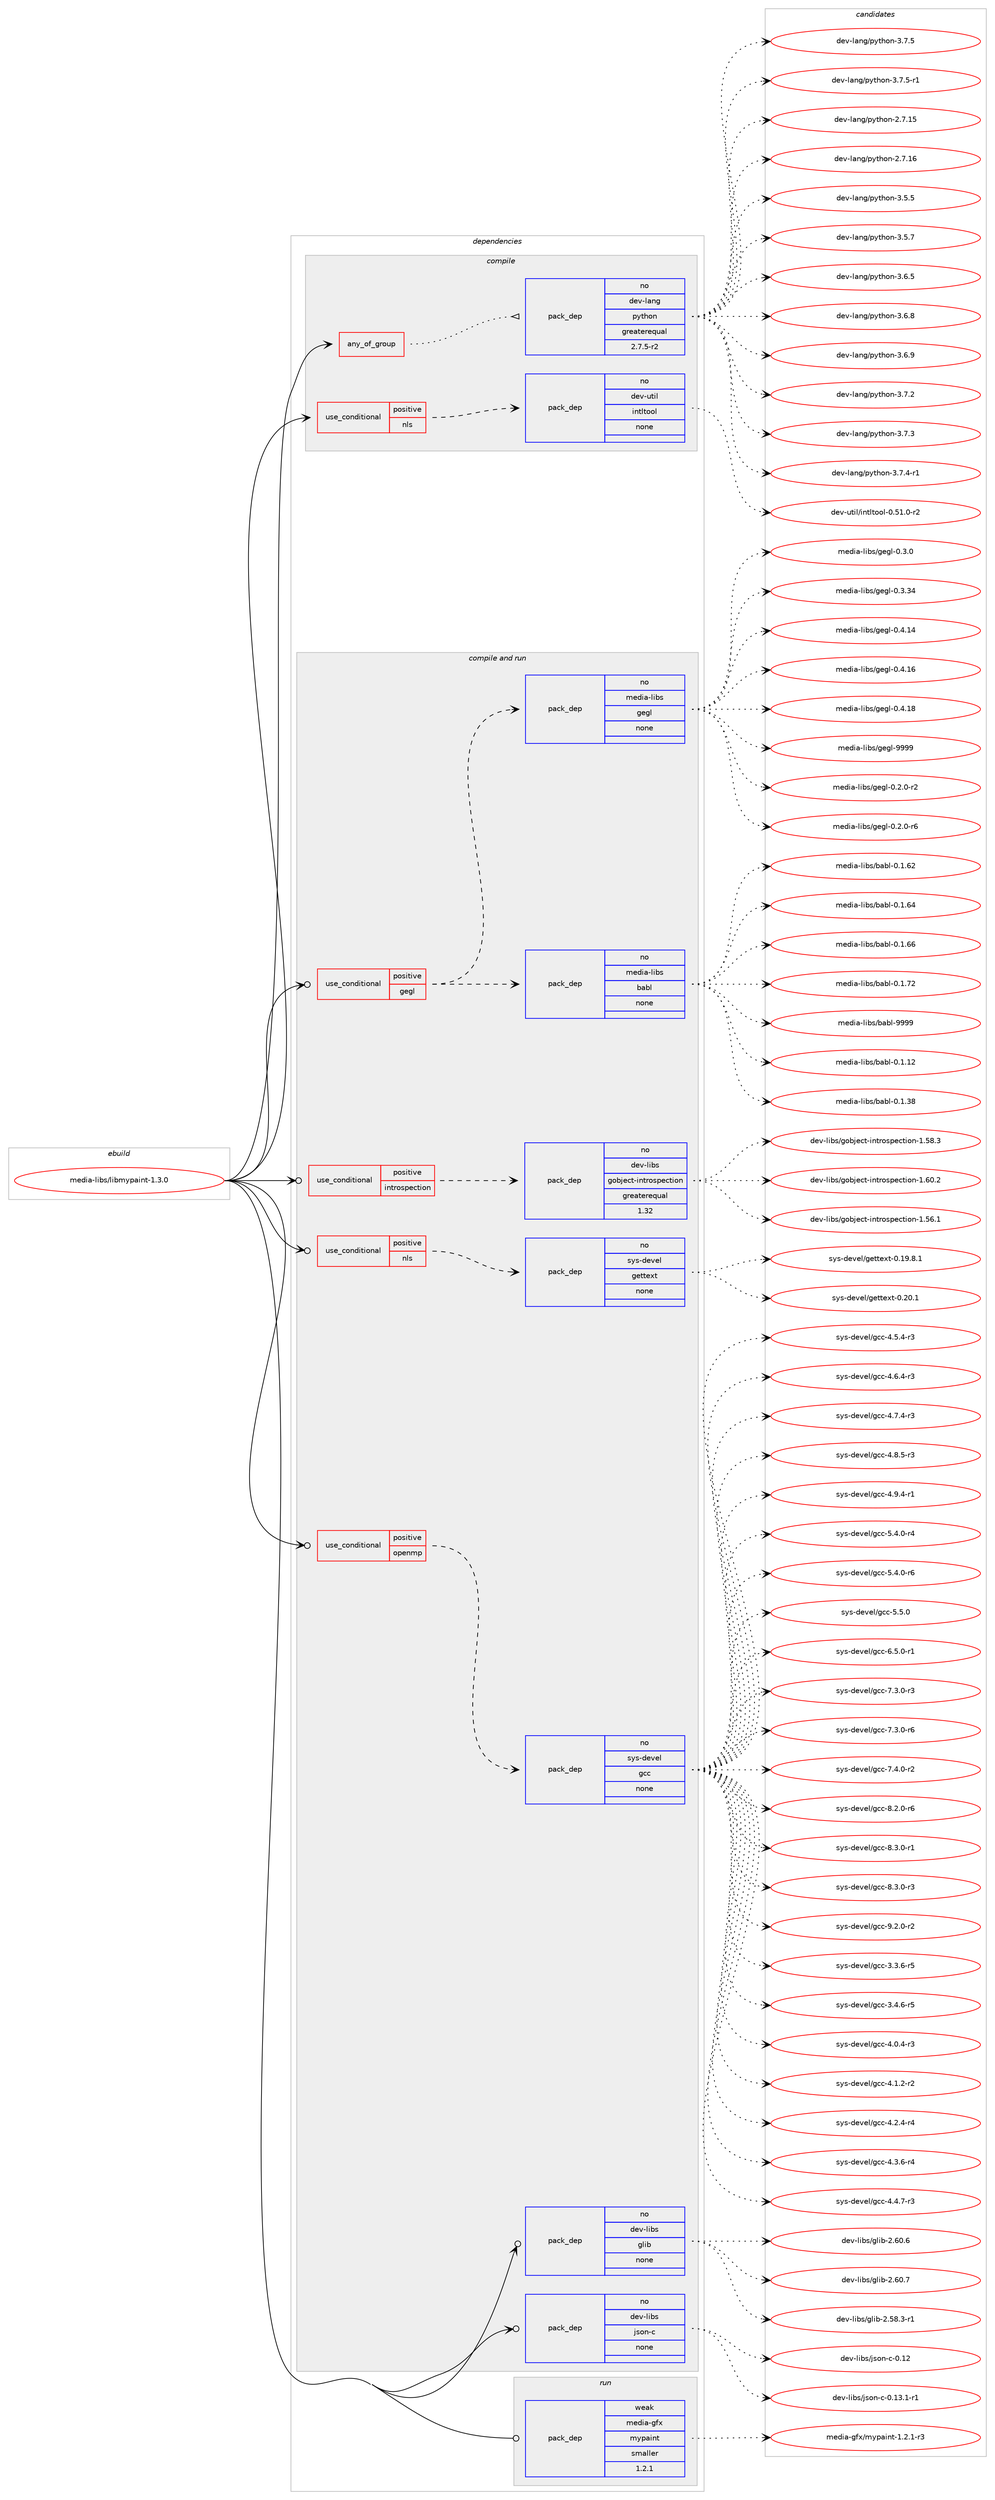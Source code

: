 digraph prolog {

# *************
# Graph options
# *************

newrank=true;
concentrate=true;
compound=true;
graph [rankdir=LR,fontname=Helvetica,fontsize=10,ranksep=1.5];#, ranksep=2.5, nodesep=0.2];
edge  [arrowhead=vee];
node  [fontname=Helvetica,fontsize=10];

# **********
# The ebuild
# **********

subgraph cluster_leftcol {
color=gray;
rank=same;
label=<<i>ebuild</i>>;
id [label="media-libs/libmypaint-1.3.0", color=red, width=4, href="../media-libs/libmypaint-1.3.0.svg"];
}

# ****************
# The dependencies
# ****************

subgraph cluster_midcol {
color=gray;
label=<<i>dependencies</i>>;
subgraph cluster_compile {
fillcolor="#eeeeee";
style=filled;
label=<<i>compile</i>>;
subgraph any13290 {
dependency787933 [label=<<TABLE BORDER="0" CELLBORDER="1" CELLSPACING="0" CELLPADDING="4"><TR><TD CELLPADDING="10">any_of_group</TD></TR></TABLE>>, shape=none, color=red];subgraph pack582587 {
dependency787934 [label=<<TABLE BORDER="0" CELLBORDER="1" CELLSPACING="0" CELLPADDING="4" WIDTH="220"><TR><TD ROWSPAN="6" CELLPADDING="30">pack_dep</TD></TR><TR><TD WIDTH="110">no</TD></TR><TR><TD>dev-lang</TD></TR><TR><TD>python</TD></TR><TR><TD>greaterequal</TD></TR><TR><TD>2.7.5-r2</TD></TR></TABLE>>, shape=none, color=blue];
}
dependency787933:e -> dependency787934:w [weight=20,style="dotted",arrowhead="oinv"];
}
id:e -> dependency787933:w [weight=20,style="solid",arrowhead="vee"];
subgraph cond191623 {
dependency787935 [label=<<TABLE BORDER="0" CELLBORDER="1" CELLSPACING="0" CELLPADDING="4"><TR><TD ROWSPAN="3" CELLPADDING="10">use_conditional</TD></TR><TR><TD>positive</TD></TR><TR><TD>nls</TD></TR></TABLE>>, shape=none, color=red];
subgraph pack582588 {
dependency787936 [label=<<TABLE BORDER="0" CELLBORDER="1" CELLSPACING="0" CELLPADDING="4" WIDTH="220"><TR><TD ROWSPAN="6" CELLPADDING="30">pack_dep</TD></TR><TR><TD WIDTH="110">no</TD></TR><TR><TD>dev-util</TD></TR><TR><TD>intltool</TD></TR><TR><TD>none</TD></TR><TR><TD></TD></TR></TABLE>>, shape=none, color=blue];
}
dependency787935:e -> dependency787936:w [weight=20,style="dashed",arrowhead="vee"];
}
id:e -> dependency787935:w [weight=20,style="solid",arrowhead="vee"];
}
subgraph cluster_compileandrun {
fillcolor="#eeeeee";
style=filled;
label=<<i>compile and run</i>>;
subgraph cond191624 {
dependency787937 [label=<<TABLE BORDER="0" CELLBORDER="1" CELLSPACING="0" CELLPADDING="4"><TR><TD ROWSPAN="3" CELLPADDING="10">use_conditional</TD></TR><TR><TD>positive</TD></TR><TR><TD>gegl</TD></TR></TABLE>>, shape=none, color=red];
subgraph pack582589 {
dependency787938 [label=<<TABLE BORDER="0" CELLBORDER="1" CELLSPACING="0" CELLPADDING="4" WIDTH="220"><TR><TD ROWSPAN="6" CELLPADDING="30">pack_dep</TD></TR><TR><TD WIDTH="110">no</TD></TR><TR><TD>media-libs</TD></TR><TR><TD>babl</TD></TR><TR><TD>none</TD></TR><TR><TD></TD></TR></TABLE>>, shape=none, color=blue];
}
dependency787937:e -> dependency787938:w [weight=20,style="dashed",arrowhead="vee"];
subgraph pack582590 {
dependency787939 [label=<<TABLE BORDER="0" CELLBORDER="1" CELLSPACING="0" CELLPADDING="4" WIDTH="220"><TR><TD ROWSPAN="6" CELLPADDING="30">pack_dep</TD></TR><TR><TD WIDTH="110">no</TD></TR><TR><TD>media-libs</TD></TR><TR><TD>gegl</TD></TR><TR><TD>none</TD></TR><TR><TD></TD></TR></TABLE>>, shape=none, color=blue];
}
dependency787937:e -> dependency787939:w [weight=20,style="dashed",arrowhead="vee"];
}
id:e -> dependency787937:w [weight=20,style="solid",arrowhead="odotvee"];
subgraph cond191625 {
dependency787940 [label=<<TABLE BORDER="0" CELLBORDER="1" CELLSPACING="0" CELLPADDING="4"><TR><TD ROWSPAN="3" CELLPADDING="10">use_conditional</TD></TR><TR><TD>positive</TD></TR><TR><TD>introspection</TD></TR></TABLE>>, shape=none, color=red];
subgraph pack582591 {
dependency787941 [label=<<TABLE BORDER="0" CELLBORDER="1" CELLSPACING="0" CELLPADDING="4" WIDTH="220"><TR><TD ROWSPAN="6" CELLPADDING="30">pack_dep</TD></TR><TR><TD WIDTH="110">no</TD></TR><TR><TD>dev-libs</TD></TR><TR><TD>gobject-introspection</TD></TR><TR><TD>greaterequal</TD></TR><TR><TD>1.32</TD></TR></TABLE>>, shape=none, color=blue];
}
dependency787940:e -> dependency787941:w [weight=20,style="dashed",arrowhead="vee"];
}
id:e -> dependency787940:w [weight=20,style="solid",arrowhead="odotvee"];
subgraph cond191626 {
dependency787942 [label=<<TABLE BORDER="0" CELLBORDER="1" CELLSPACING="0" CELLPADDING="4"><TR><TD ROWSPAN="3" CELLPADDING="10">use_conditional</TD></TR><TR><TD>positive</TD></TR><TR><TD>nls</TD></TR></TABLE>>, shape=none, color=red];
subgraph pack582592 {
dependency787943 [label=<<TABLE BORDER="0" CELLBORDER="1" CELLSPACING="0" CELLPADDING="4" WIDTH="220"><TR><TD ROWSPAN="6" CELLPADDING="30">pack_dep</TD></TR><TR><TD WIDTH="110">no</TD></TR><TR><TD>sys-devel</TD></TR><TR><TD>gettext</TD></TR><TR><TD>none</TD></TR><TR><TD></TD></TR></TABLE>>, shape=none, color=blue];
}
dependency787942:e -> dependency787943:w [weight=20,style="dashed",arrowhead="vee"];
}
id:e -> dependency787942:w [weight=20,style="solid",arrowhead="odotvee"];
subgraph cond191627 {
dependency787944 [label=<<TABLE BORDER="0" CELLBORDER="1" CELLSPACING="0" CELLPADDING="4"><TR><TD ROWSPAN="3" CELLPADDING="10">use_conditional</TD></TR><TR><TD>positive</TD></TR><TR><TD>openmp</TD></TR></TABLE>>, shape=none, color=red];
subgraph pack582593 {
dependency787945 [label=<<TABLE BORDER="0" CELLBORDER="1" CELLSPACING="0" CELLPADDING="4" WIDTH="220"><TR><TD ROWSPAN="6" CELLPADDING="30">pack_dep</TD></TR><TR><TD WIDTH="110">no</TD></TR><TR><TD>sys-devel</TD></TR><TR><TD>gcc</TD></TR><TR><TD>none</TD></TR><TR><TD></TD></TR></TABLE>>, shape=none, color=blue];
}
dependency787944:e -> dependency787945:w [weight=20,style="dashed",arrowhead="vee"];
}
id:e -> dependency787944:w [weight=20,style="solid",arrowhead="odotvee"];
subgraph pack582594 {
dependency787946 [label=<<TABLE BORDER="0" CELLBORDER="1" CELLSPACING="0" CELLPADDING="4" WIDTH="220"><TR><TD ROWSPAN="6" CELLPADDING="30">pack_dep</TD></TR><TR><TD WIDTH="110">no</TD></TR><TR><TD>dev-libs</TD></TR><TR><TD>glib</TD></TR><TR><TD>none</TD></TR><TR><TD></TD></TR></TABLE>>, shape=none, color=blue];
}
id:e -> dependency787946:w [weight=20,style="solid",arrowhead="odotvee"];
subgraph pack582595 {
dependency787947 [label=<<TABLE BORDER="0" CELLBORDER="1" CELLSPACING="0" CELLPADDING="4" WIDTH="220"><TR><TD ROWSPAN="6" CELLPADDING="30">pack_dep</TD></TR><TR><TD WIDTH="110">no</TD></TR><TR><TD>dev-libs</TD></TR><TR><TD>json-c</TD></TR><TR><TD>none</TD></TR><TR><TD></TD></TR></TABLE>>, shape=none, color=blue];
}
id:e -> dependency787947:w [weight=20,style="solid",arrowhead="odotvee"];
}
subgraph cluster_run {
fillcolor="#eeeeee";
style=filled;
label=<<i>run</i>>;
subgraph pack582596 {
dependency787948 [label=<<TABLE BORDER="0" CELLBORDER="1" CELLSPACING="0" CELLPADDING="4" WIDTH="220"><TR><TD ROWSPAN="6" CELLPADDING="30">pack_dep</TD></TR><TR><TD WIDTH="110">weak</TD></TR><TR><TD>media-gfx</TD></TR><TR><TD>mypaint</TD></TR><TR><TD>smaller</TD></TR><TR><TD>1.2.1</TD></TR></TABLE>>, shape=none, color=blue];
}
id:e -> dependency787948:w [weight=20,style="solid",arrowhead="odot"];
}
}

# **************
# The candidates
# **************

subgraph cluster_choices {
rank=same;
color=gray;
label=<<i>candidates</i>>;

subgraph choice582587 {
color=black;
nodesep=1;
choice10010111845108971101034711212111610411111045504655464953 [label="dev-lang/python-2.7.15", color=red, width=4,href="../dev-lang/python-2.7.15.svg"];
choice10010111845108971101034711212111610411111045504655464954 [label="dev-lang/python-2.7.16", color=red, width=4,href="../dev-lang/python-2.7.16.svg"];
choice100101118451089711010347112121116104111110455146534653 [label="dev-lang/python-3.5.5", color=red, width=4,href="../dev-lang/python-3.5.5.svg"];
choice100101118451089711010347112121116104111110455146534655 [label="dev-lang/python-3.5.7", color=red, width=4,href="../dev-lang/python-3.5.7.svg"];
choice100101118451089711010347112121116104111110455146544653 [label="dev-lang/python-3.6.5", color=red, width=4,href="../dev-lang/python-3.6.5.svg"];
choice100101118451089711010347112121116104111110455146544656 [label="dev-lang/python-3.6.8", color=red, width=4,href="../dev-lang/python-3.6.8.svg"];
choice100101118451089711010347112121116104111110455146544657 [label="dev-lang/python-3.6.9", color=red, width=4,href="../dev-lang/python-3.6.9.svg"];
choice100101118451089711010347112121116104111110455146554650 [label="dev-lang/python-3.7.2", color=red, width=4,href="../dev-lang/python-3.7.2.svg"];
choice100101118451089711010347112121116104111110455146554651 [label="dev-lang/python-3.7.3", color=red, width=4,href="../dev-lang/python-3.7.3.svg"];
choice1001011184510897110103471121211161041111104551465546524511449 [label="dev-lang/python-3.7.4-r1", color=red, width=4,href="../dev-lang/python-3.7.4-r1.svg"];
choice100101118451089711010347112121116104111110455146554653 [label="dev-lang/python-3.7.5", color=red, width=4,href="../dev-lang/python-3.7.5.svg"];
choice1001011184510897110103471121211161041111104551465546534511449 [label="dev-lang/python-3.7.5-r1", color=red, width=4,href="../dev-lang/python-3.7.5-r1.svg"];
dependency787934:e -> choice10010111845108971101034711212111610411111045504655464953:w [style=dotted,weight="100"];
dependency787934:e -> choice10010111845108971101034711212111610411111045504655464954:w [style=dotted,weight="100"];
dependency787934:e -> choice100101118451089711010347112121116104111110455146534653:w [style=dotted,weight="100"];
dependency787934:e -> choice100101118451089711010347112121116104111110455146534655:w [style=dotted,weight="100"];
dependency787934:e -> choice100101118451089711010347112121116104111110455146544653:w [style=dotted,weight="100"];
dependency787934:e -> choice100101118451089711010347112121116104111110455146544656:w [style=dotted,weight="100"];
dependency787934:e -> choice100101118451089711010347112121116104111110455146544657:w [style=dotted,weight="100"];
dependency787934:e -> choice100101118451089711010347112121116104111110455146554650:w [style=dotted,weight="100"];
dependency787934:e -> choice100101118451089711010347112121116104111110455146554651:w [style=dotted,weight="100"];
dependency787934:e -> choice1001011184510897110103471121211161041111104551465546524511449:w [style=dotted,weight="100"];
dependency787934:e -> choice100101118451089711010347112121116104111110455146554653:w [style=dotted,weight="100"];
dependency787934:e -> choice1001011184510897110103471121211161041111104551465546534511449:w [style=dotted,weight="100"];
}
subgraph choice582588 {
color=black;
nodesep=1;
choice1001011184511711610510847105110116108116111111108454846534946484511450 [label="dev-util/intltool-0.51.0-r2", color=red, width=4,href="../dev-util/intltool-0.51.0-r2.svg"];
dependency787936:e -> choice1001011184511711610510847105110116108116111111108454846534946484511450:w [style=dotted,weight="100"];
}
subgraph choice582589 {
color=black;
nodesep=1;
choice1091011001059745108105981154798979810845484649464950 [label="media-libs/babl-0.1.12", color=red, width=4,href="../media-libs/babl-0.1.12.svg"];
choice1091011001059745108105981154798979810845484649465156 [label="media-libs/babl-0.1.38", color=red, width=4,href="../media-libs/babl-0.1.38.svg"];
choice1091011001059745108105981154798979810845484649465450 [label="media-libs/babl-0.1.62", color=red, width=4,href="../media-libs/babl-0.1.62.svg"];
choice1091011001059745108105981154798979810845484649465452 [label="media-libs/babl-0.1.64", color=red, width=4,href="../media-libs/babl-0.1.64.svg"];
choice1091011001059745108105981154798979810845484649465454 [label="media-libs/babl-0.1.66", color=red, width=4,href="../media-libs/babl-0.1.66.svg"];
choice1091011001059745108105981154798979810845484649465550 [label="media-libs/babl-0.1.72", color=red, width=4,href="../media-libs/babl-0.1.72.svg"];
choice109101100105974510810598115479897981084557575757 [label="media-libs/babl-9999", color=red, width=4,href="../media-libs/babl-9999.svg"];
dependency787938:e -> choice1091011001059745108105981154798979810845484649464950:w [style=dotted,weight="100"];
dependency787938:e -> choice1091011001059745108105981154798979810845484649465156:w [style=dotted,weight="100"];
dependency787938:e -> choice1091011001059745108105981154798979810845484649465450:w [style=dotted,weight="100"];
dependency787938:e -> choice1091011001059745108105981154798979810845484649465452:w [style=dotted,weight="100"];
dependency787938:e -> choice1091011001059745108105981154798979810845484649465454:w [style=dotted,weight="100"];
dependency787938:e -> choice1091011001059745108105981154798979810845484649465550:w [style=dotted,weight="100"];
dependency787938:e -> choice109101100105974510810598115479897981084557575757:w [style=dotted,weight="100"];
}
subgraph choice582590 {
color=black;
nodesep=1;
choice109101100105974510810598115471031011031084548465046484511450 [label="media-libs/gegl-0.2.0-r2", color=red, width=4,href="../media-libs/gegl-0.2.0-r2.svg"];
choice109101100105974510810598115471031011031084548465046484511454 [label="media-libs/gegl-0.2.0-r6", color=red, width=4,href="../media-libs/gegl-0.2.0-r6.svg"];
choice10910110010597451081059811547103101103108454846514648 [label="media-libs/gegl-0.3.0", color=red, width=4,href="../media-libs/gegl-0.3.0.svg"];
choice1091011001059745108105981154710310110310845484651465152 [label="media-libs/gegl-0.3.34", color=red, width=4,href="../media-libs/gegl-0.3.34.svg"];
choice1091011001059745108105981154710310110310845484652464952 [label="media-libs/gegl-0.4.14", color=red, width=4,href="../media-libs/gegl-0.4.14.svg"];
choice1091011001059745108105981154710310110310845484652464954 [label="media-libs/gegl-0.4.16", color=red, width=4,href="../media-libs/gegl-0.4.16.svg"];
choice1091011001059745108105981154710310110310845484652464956 [label="media-libs/gegl-0.4.18", color=red, width=4,href="../media-libs/gegl-0.4.18.svg"];
choice109101100105974510810598115471031011031084557575757 [label="media-libs/gegl-9999", color=red, width=4,href="../media-libs/gegl-9999.svg"];
dependency787939:e -> choice109101100105974510810598115471031011031084548465046484511450:w [style=dotted,weight="100"];
dependency787939:e -> choice109101100105974510810598115471031011031084548465046484511454:w [style=dotted,weight="100"];
dependency787939:e -> choice10910110010597451081059811547103101103108454846514648:w [style=dotted,weight="100"];
dependency787939:e -> choice1091011001059745108105981154710310110310845484651465152:w [style=dotted,weight="100"];
dependency787939:e -> choice1091011001059745108105981154710310110310845484652464952:w [style=dotted,weight="100"];
dependency787939:e -> choice1091011001059745108105981154710310110310845484652464954:w [style=dotted,weight="100"];
dependency787939:e -> choice1091011001059745108105981154710310110310845484652464956:w [style=dotted,weight="100"];
dependency787939:e -> choice109101100105974510810598115471031011031084557575757:w [style=dotted,weight="100"];
}
subgraph choice582591 {
color=black;
nodesep=1;
choice1001011184510810598115471031119810610199116451051101161141111151121019911610511111045494653544649 [label="dev-libs/gobject-introspection-1.56.1", color=red, width=4,href="../dev-libs/gobject-introspection-1.56.1.svg"];
choice1001011184510810598115471031119810610199116451051101161141111151121019911610511111045494653564651 [label="dev-libs/gobject-introspection-1.58.3", color=red, width=4,href="../dev-libs/gobject-introspection-1.58.3.svg"];
choice1001011184510810598115471031119810610199116451051101161141111151121019911610511111045494654484650 [label="dev-libs/gobject-introspection-1.60.2", color=red, width=4,href="../dev-libs/gobject-introspection-1.60.2.svg"];
dependency787941:e -> choice1001011184510810598115471031119810610199116451051101161141111151121019911610511111045494653544649:w [style=dotted,weight="100"];
dependency787941:e -> choice1001011184510810598115471031119810610199116451051101161141111151121019911610511111045494653564651:w [style=dotted,weight="100"];
dependency787941:e -> choice1001011184510810598115471031119810610199116451051101161141111151121019911610511111045494654484650:w [style=dotted,weight="100"];
}
subgraph choice582592 {
color=black;
nodesep=1;
choice1151211154510010111810110847103101116116101120116454846495746564649 [label="sys-devel/gettext-0.19.8.1", color=red, width=4,href="../sys-devel/gettext-0.19.8.1.svg"];
choice115121115451001011181011084710310111611610112011645484650484649 [label="sys-devel/gettext-0.20.1", color=red, width=4,href="../sys-devel/gettext-0.20.1.svg"];
dependency787943:e -> choice1151211154510010111810110847103101116116101120116454846495746564649:w [style=dotted,weight="100"];
dependency787943:e -> choice115121115451001011181011084710310111611610112011645484650484649:w [style=dotted,weight="100"];
}
subgraph choice582593 {
color=black;
nodesep=1;
choice115121115451001011181011084710399994551465146544511453 [label="sys-devel/gcc-3.3.6-r5", color=red, width=4,href="../sys-devel/gcc-3.3.6-r5.svg"];
choice115121115451001011181011084710399994551465246544511453 [label="sys-devel/gcc-3.4.6-r5", color=red, width=4,href="../sys-devel/gcc-3.4.6-r5.svg"];
choice115121115451001011181011084710399994552464846524511451 [label="sys-devel/gcc-4.0.4-r3", color=red, width=4,href="../sys-devel/gcc-4.0.4-r3.svg"];
choice115121115451001011181011084710399994552464946504511450 [label="sys-devel/gcc-4.1.2-r2", color=red, width=4,href="../sys-devel/gcc-4.1.2-r2.svg"];
choice115121115451001011181011084710399994552465046524511452 [label="sys-devel/gcc-4.2.4-r4", color=red, width=4,href="../sys-devel/gcc-4.2.4-r4.svg"];
choice115121115451001011181011084710399994552465146544511452 [label="sys-devel/gcc-4.3.6-r4", color=red, width=4,href="../sys-devel/gcc-4.3.6-r4.svg"];
choice115121115451001011181011084710399994552465246554511451 [label="sys-devel/gcc-4.4.7-r3", color=red, width=4,href="../sys-devel/gcc-4.4.7-r3.svg"];
choice115121115451001011181011084710399994552465346524511451 [label="sys-devel/gcc-4.5.4-r3", color=red, width=4,href="../sys-devel/gcc-4.5.4-r3.svg"];
choice115121115451001011181011084710399994552465446524511451 [label="sys-devel/gcc-4.6.4-r3", color=red, width=4,href="../sys-devel/gcc-4.6.4-r3.svg"];
choice115121115451001011181011084710399994552465546524511451 [label="sys-devel/gcc-4.7.4-r3", color=red, width=4,href="../sys-devel/gcc-4.7.4-r3.svg"];
choice115121115451001011181011084710399994552465646534511451 [label="sys-devel/gcc-4.8.5-r3", color=red, width=4,href="../sys-devel/gcc-4.8.5-r3.svg"];
choice115121115451001011181011084710399994552465746524511449 [label="sys-devel/gcc-4.9.4-r1", color=red, width=4,href="../sys-devel/gcc-4.9.4-r1.svg"];
choice115121115451001011181011084710399994553465246484511452 [label="sys-devel/gcc-5.4.0-r4", color=red, width=4,href="../sys-devel/gcc-5.4.0-r4.svg"];
choice115121115451001011181011084710399994553465246484511454 [label="sys-devel/gcc-5.4.0-r6", color=red, width=4,href="../sys-devel/gcc-5.4.0-r6.svg"];
choice11512111545100101118101108471039999455346534648 [label="sys-devel/gcc-5.5.0", color=red, width=4,href="../sys-devel/gcc-5.5.0.svg"];
choice115121115451001011181011084710399994554465346484511449 [label="sys-devel/gcc-6.5.0-r1", color=red, width=4,href="../sys-devel/gcc-6.5.0-r1.svg"];
choice115121115451001011181011084710399994555465146484511451 [label="sys-devel/gcc-7.3.0-r3", color=red, width=4,href="../sys-devel/gcc-7.3.0-r3.svg"];
choice115121115451001011181011084710399994555465146484511454 [label="sys-devel/gcc-7.3.0-r6", color=red, width=4,href="../sys-devel/gcc-7.3.0-r6.svg"];
choice115121115451001011181011084710399994555465246484511450 [label="sys-devel/gcc-7.4.0-r2", color=red, width=4,href="../sys-devel/gcc-7.4.0-r2.svg"];
choice115121115451001011181011084710399994556465046484511454 [label="sys-devel/gcc-8.2.0-r6", color=red, width=4,href="../sys-devel/gcc-8.2.0-r6.svg"];
choice115121115451001011181011084710399994556465146484511449 [label="sys-devel/gcc-8.3.0-r1", color=red, width=4,href="../sys-devel/gcc-8.3.0-r1.svg"];
choice115121115451001011181011084710399994556465146484511451 [label="sys-devel/gcc-8.3.0-r3", color=red, width=4,href="../sys-devel/gcc-8.3.0-r3.svg"];
choice115121115451001011181011084710399994557465046484511450 [label="sys-devel/gcc-9.2.0-r2", color=red, width=4,href="../sys-devel/gcc-9.2.0-r2.svg"];
dependency787945:e -> choice115121115451001011181011084710399994551465146544511453:w [style=dotted,weight="100"];
dependency787945:e -> choice115121115451001011181011084710399994551465246544511453:w [style=dotted,weight="100"];
dependency787945:e -> choice115121115451001011181011084710399994552464846524511451:w [style=dotted,weight="100"];
dependency787945:e -> choice115121115451001011181011084710399994552464946504511450:w [style=dotted,weight="100"];
dependency787945:e -> choice115121115451001011181011084710399994552465046524511452:w [style=dotted,weight="100"];
dependency787945:e -> choice115121115451001011181011084710399994552465146544511452:w [style=dotted,weight="100"];
dependency787945:e -> choice115121115451001011181011084710399994552465246554511451:w [style=dotted,weight="100"];
dependency787945:e -> choice115121115451001011181011084710399994552465346524511451:w [style=dotted,weight="100"];
dependency787945:e -> choice115121115451001011181011084710399994552465446524511451:w [style=dotted,weight="100"];
dependency787945:e -> choice115121115451001011181011084710399994552465546524511451:w [style=dotted,weight="100"];
dependency787945:e -> choice115121115451001011181011084710399994552465646534511451:w [style=dotted,weight="100"];
dependency787945:e -> choice115121115451001011181011084710399994552465746524511449:w [style=dotted,weight="100"];
dependency787945:e -> choice115121115451001011181011084710399994553465246484511452:w [style=dotted,weight="100"];
dependency787945:e -> choice115121115451001011181011084710399994553465246484511454:w [style=dotted,weight="100"];
dependency787945:e -> choice11512111545100101118101108471039999455346534648:w [style=dotted,weight="100"];
dependency787945:e -> choice115121115451001011181011084710399994554465346484511449:w [style=dotted,weight="100"];
dependency787945:e -> choice115121115451001011181011084710399994555465146484511451:w [style=dotted,weight="100"];
dependency787945:e -> choice115121115451001011181011084710399994555465146484511454:w [style=dotted,weight="100"];
dependency787945:e -> choice115121115451001011181011084710399994555465246484511450:w [style=dotted,weight="100"];
dependency787945:e -> choice115121115451001011181011084710399994556465046484511454:w [style=dotted,weight="100"];
dependency787945:e -> choice115121115451001011181011084710399994556465146484511449:w [style=dotted,weight="100"];
dependency787945:e -> choice115121115451001011181011084710399994556465146484511451:w [style=dotted,weight="100"];
dependency787945:e -> choice115121115451001011181011084710399994557465046484511450:w [style=dotted,weight="100"];
}
subgraph choice582594 {
color=black;
nodesep=1;
choice10010111845108105981154710310810598455046535646514511449 [label="dev-libs/glib-2.58.3-r1", color=red, width=4,href="../dev-libs/glib-2.58.3-r1.svg"];
choice1001011184510810598115471031081059845504654484654 [label="dev-libs/glib-2.60.6", color=red, width=4,href="../dev-libs/glib-2.60.6.svg"];
choice1001011184510810598115471031081059845504654484655 [label="dev-libs/glib-2.60.7", color=red, width=4,href="../dev-libs/glib-2.60.7.svg"];
dependency787946:e -> choice10010111845108105981154710310810598455046535646514511449:w [style=dotted,weight="100"];
dependency787946:e -> choice1001011184510810598115471031081059845504654484654:w [style=dotted,weight="100"];
dependency787946:e -> choice1001011184510810598115471031081059845504654484655:w [style=dotted,weight="100"];
}
subgraph choice582595 {
color=black;
nodesep=1;
choice10010111845108105981154710611511111045994548464950 [label="dev-libs/json-c-0.12", color=red, width=4,href="../dev-libs/json-c-0.12.svg"];
choice1001011184510810598115471061151111104599454846495146494511449 [label="dev-libs/json-c-0.13.1-r1", color=red, width=4,href="../dev-libs/json-c-0.13.1-r1.svg"];
dependency787947:e -> choice10010111845108105981154710611511111045994548464950:w [style=dotted,weight="100"];
dependency787947:e -> choice1001011184510810598115471061151111104599454846495146494511449:w [style=dotted,weight="100"];
}
subgraph choice582596 {
color=black;
nodesep=1;
choice109101100105974510310212047109121112971051101164549465046494511451 [label="media-gfx/mypaint-1.2.1-r3", color=red, width=4,href="../media-gfx/mypaint-1.2.1-r3.svg"];
dependency787948:e -> choice109101100105974510310212047109121112971051101164549465046494511451:w [style=dotted,weight="100"];
}
}

}
